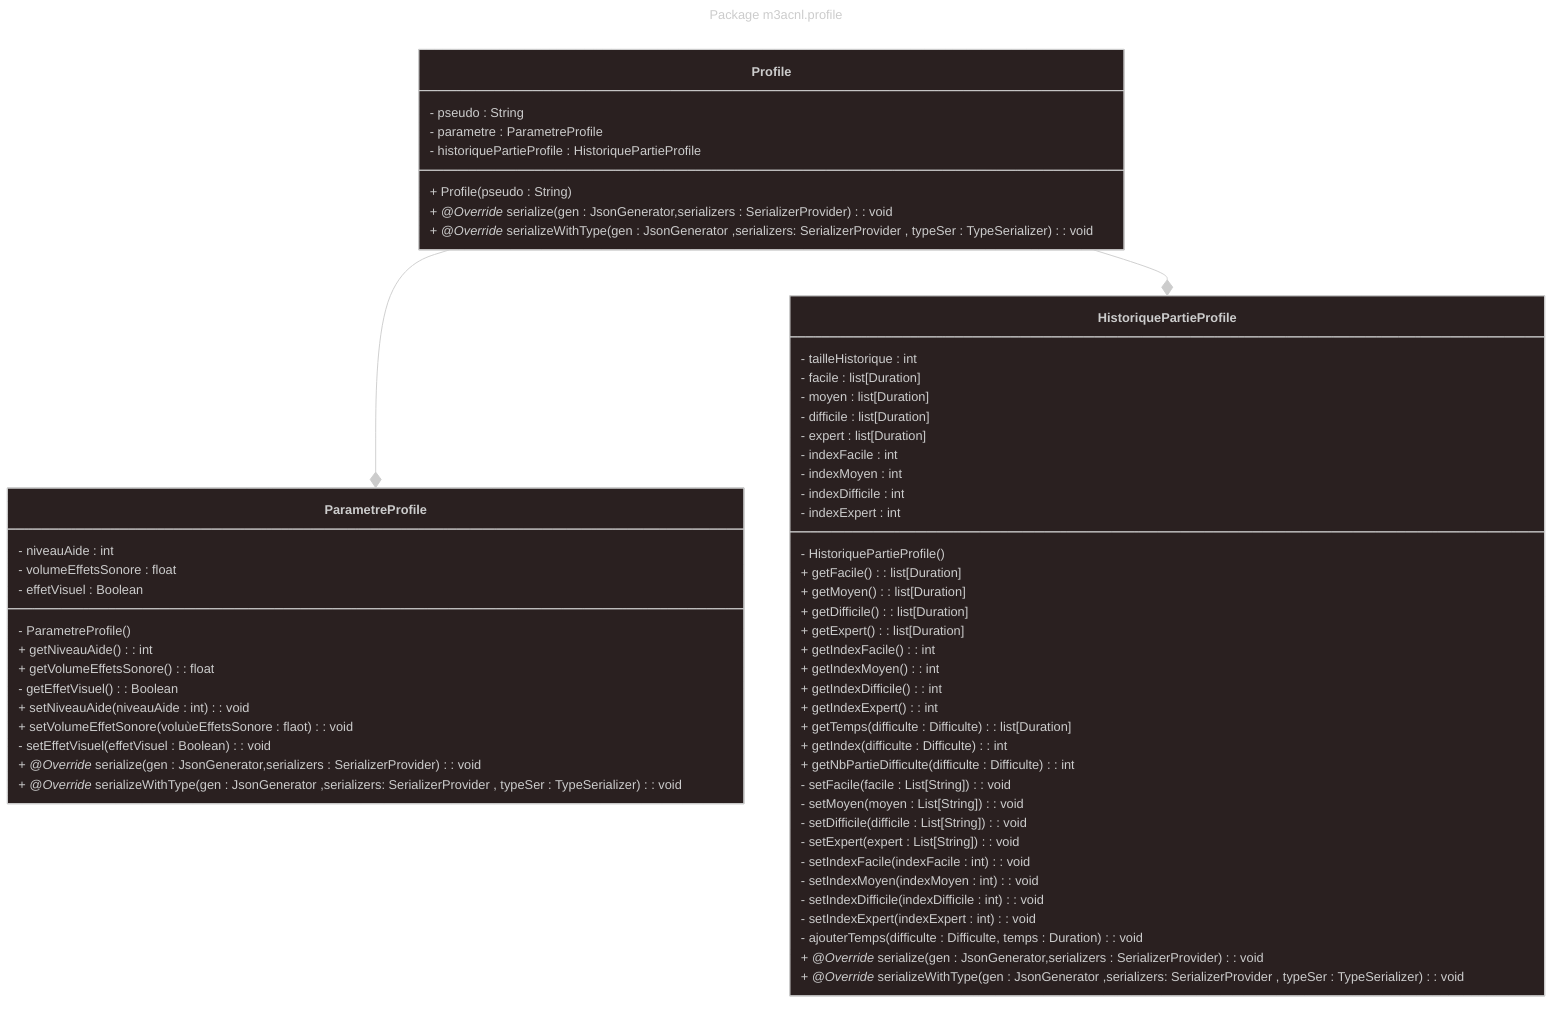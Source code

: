 ---
config:
  theme: neo-dark
title: Package m3acnl.profile
---

classDiagram
direction TB
    class Profile{
        - pseudo : String
        - parametre : ParametreProfile
        - historiquePartieProfile : HistoriquePartieProfile
        + Profile(pseudo : String)
        + *@Override* serialize(gen : JsonGenerator,serializers : SerializerProvider ) : void
        + *@Override* serializeWithType(gen : JsonGenerator ,serializers: SerializerProvider , typeSer : TypeSerializer ) : void
    }

    class ParametreProfile{
        - niveauAide : int
        - volumeEffetsSonore : float
        - effetVisuel : Boolean
        - ParametreProfile()
        + getNiveauAide() : int
        + getVolumeEffetsSonore() : float
        - getEffetVisuel() : Boolean
        + setNiveauAide(niveauAide : int) : void
        + setVolumeEffetSonore(voluùeEffetsSonore : flaot) : void
        - setEffetVisuel(effetVisuel : Boolean) : void
        + *@Override* serialize(gen : JsonGenerator,serializers : SerializerProvider ) : void
        + *@Override* serializeWithType(gen : JsonGenerator ,serializers: SerializerProvider , typeSer : TypeSerializer ) : void
    }

    class HistoriquePartieProfile{
        - tailleHistorique : int
        - facile : list[Duration]
        - moyen : list[Duration]
        - difficile : list[Duration]
        - expert : list[Duration]
        - indexFacile : int
        - indexMoyen : int
        - indexDifficile : int
        - indexExpert : int
        - HistoriquePartieProfile()
        + getFacile() : list[Duration]
        + getMoyen() : list[Duration]
        + getDifficile() : list[Duration]
        + getExpert() : list[Duration]
        + getIndexFacile() : int
        + getIndexMoyen() : int
        + getIndexDifficile() : int
        + getIndexExpert() : int
        + getTemps(difficulte : Difficulte) : list[Duration]
        + getIndex(difficulte : Difficulte) : int
        + getNbPartieDifficulte(difficulte : Difficulte) : int
        - setFacile(facile : List[String]) : void
        - setMoyen(moyen : List[String]) : void
        - setDifficile(difficile : List[String]) : void
        - setExpert(expert : List[String]) : void
        - setIndexFacile(indexFacile : int) : void
        - setIndexMoyen(indexMoyen : int) : void
        - setIndexDifficile(indexDifficile : int) : void
        - setIndexExpert(indexExpert : int) : void
        - ajouterTemps(difficulte : Difficulte, temps : Duration) : void
        + *@Override* serialize(gen : JsonGenerator,serializers : SerializerProvider ) : void
        + *@Override* serializeWithType(gen : JsonGenerator ,serializers: SerializerProvider , typeSer : TypeSerializer ) : void
    
    }

    Profile --* ParametreProfile
    Profile --* HistoriquePartieProfile